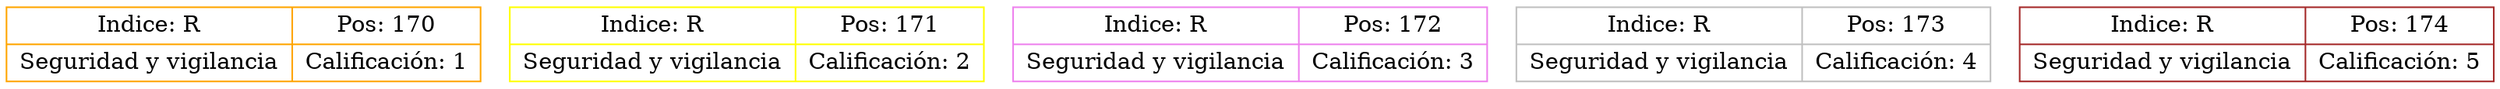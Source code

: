 digraph Daniel34{
node[shape=record];
node170[color=orange, fillcolor=yellow, label="{Indice: R|Seguridad y vigilancia}|{Pos: 170|Calificación: 1}"];
node171[color=yellow, fillcolor=brown, label="{Indice: R|Seguridad y vigilancia}|{Pos: 171|Calificación: 2}"];
node172[color=violet, fillcolor=brown, label="{Indice: R|Seguridad y vigilancia}|{Pos: 172|Calificación: 3}"];
node173[color=gray, fillcolor=gray, label="{Indice: R|Seguridad y vigilancia}|{Pos: 173|Calificación: 4}"];
node174[color=brown, fillcolor=red, label="{Indice: R|Seguridad y vigilancia}|{Pos: 174|Calificación: 5}"];
}